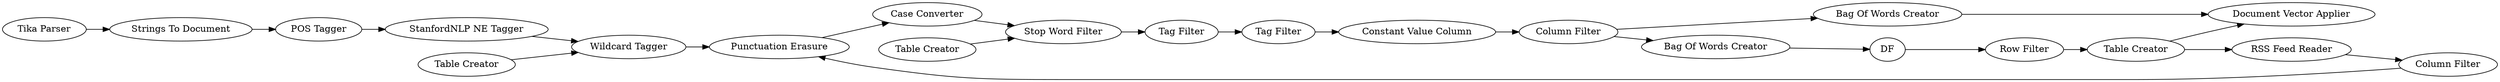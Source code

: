 digraph {
	4 -> 5
	29 -> 28
	10 -> 27
	42 -> 53
	28 -> 26
	48 -> 45
	12 -> 32
	34 -> 46
	26 -> 31
	32 -> 48
	46 -> 42
	25 -> 28
	32 -> 35
	60 -> 27
	5 -> 7
	42 -> 45
	9 -> 10
	7 -> 9
	11 -> 10
	31 -> 12
	53 -> 60
	35 -> 34
	27 -> 29
	27 [label="Punctuation Erasure"]
	7 [label="POS Tagger"]
	9 [label="StanfordNLP NE Tagger"]
	26 [label="Tag Filter"]
	31 [label="Tag Filter"]
	25 [label="Table Creator"]
	12 [label="Constant Value Column"]
	10 [label="Wildcard Tagger"]
	48 [label="Bag Of Words Creator"]
	42 [label="Table Creator"]
	53 [label="RSS Feed Reader"]
	28 [label="Stop Word Filter"]
	11 [label="Table Creator"]
	4 [label="Tika Parser"]
	60 [label="Column Filter"]
	5 [label="Strings To Document"]
	35 [label="Bag Of Words Creator"]
	34 [label=DF]
	29 [label="Case Converter"]
	46 [label="Row Filter"]
	32 [label="Column Filter"]
	45 [label="Document Vector Applier"]
	rankdir=LR
}
